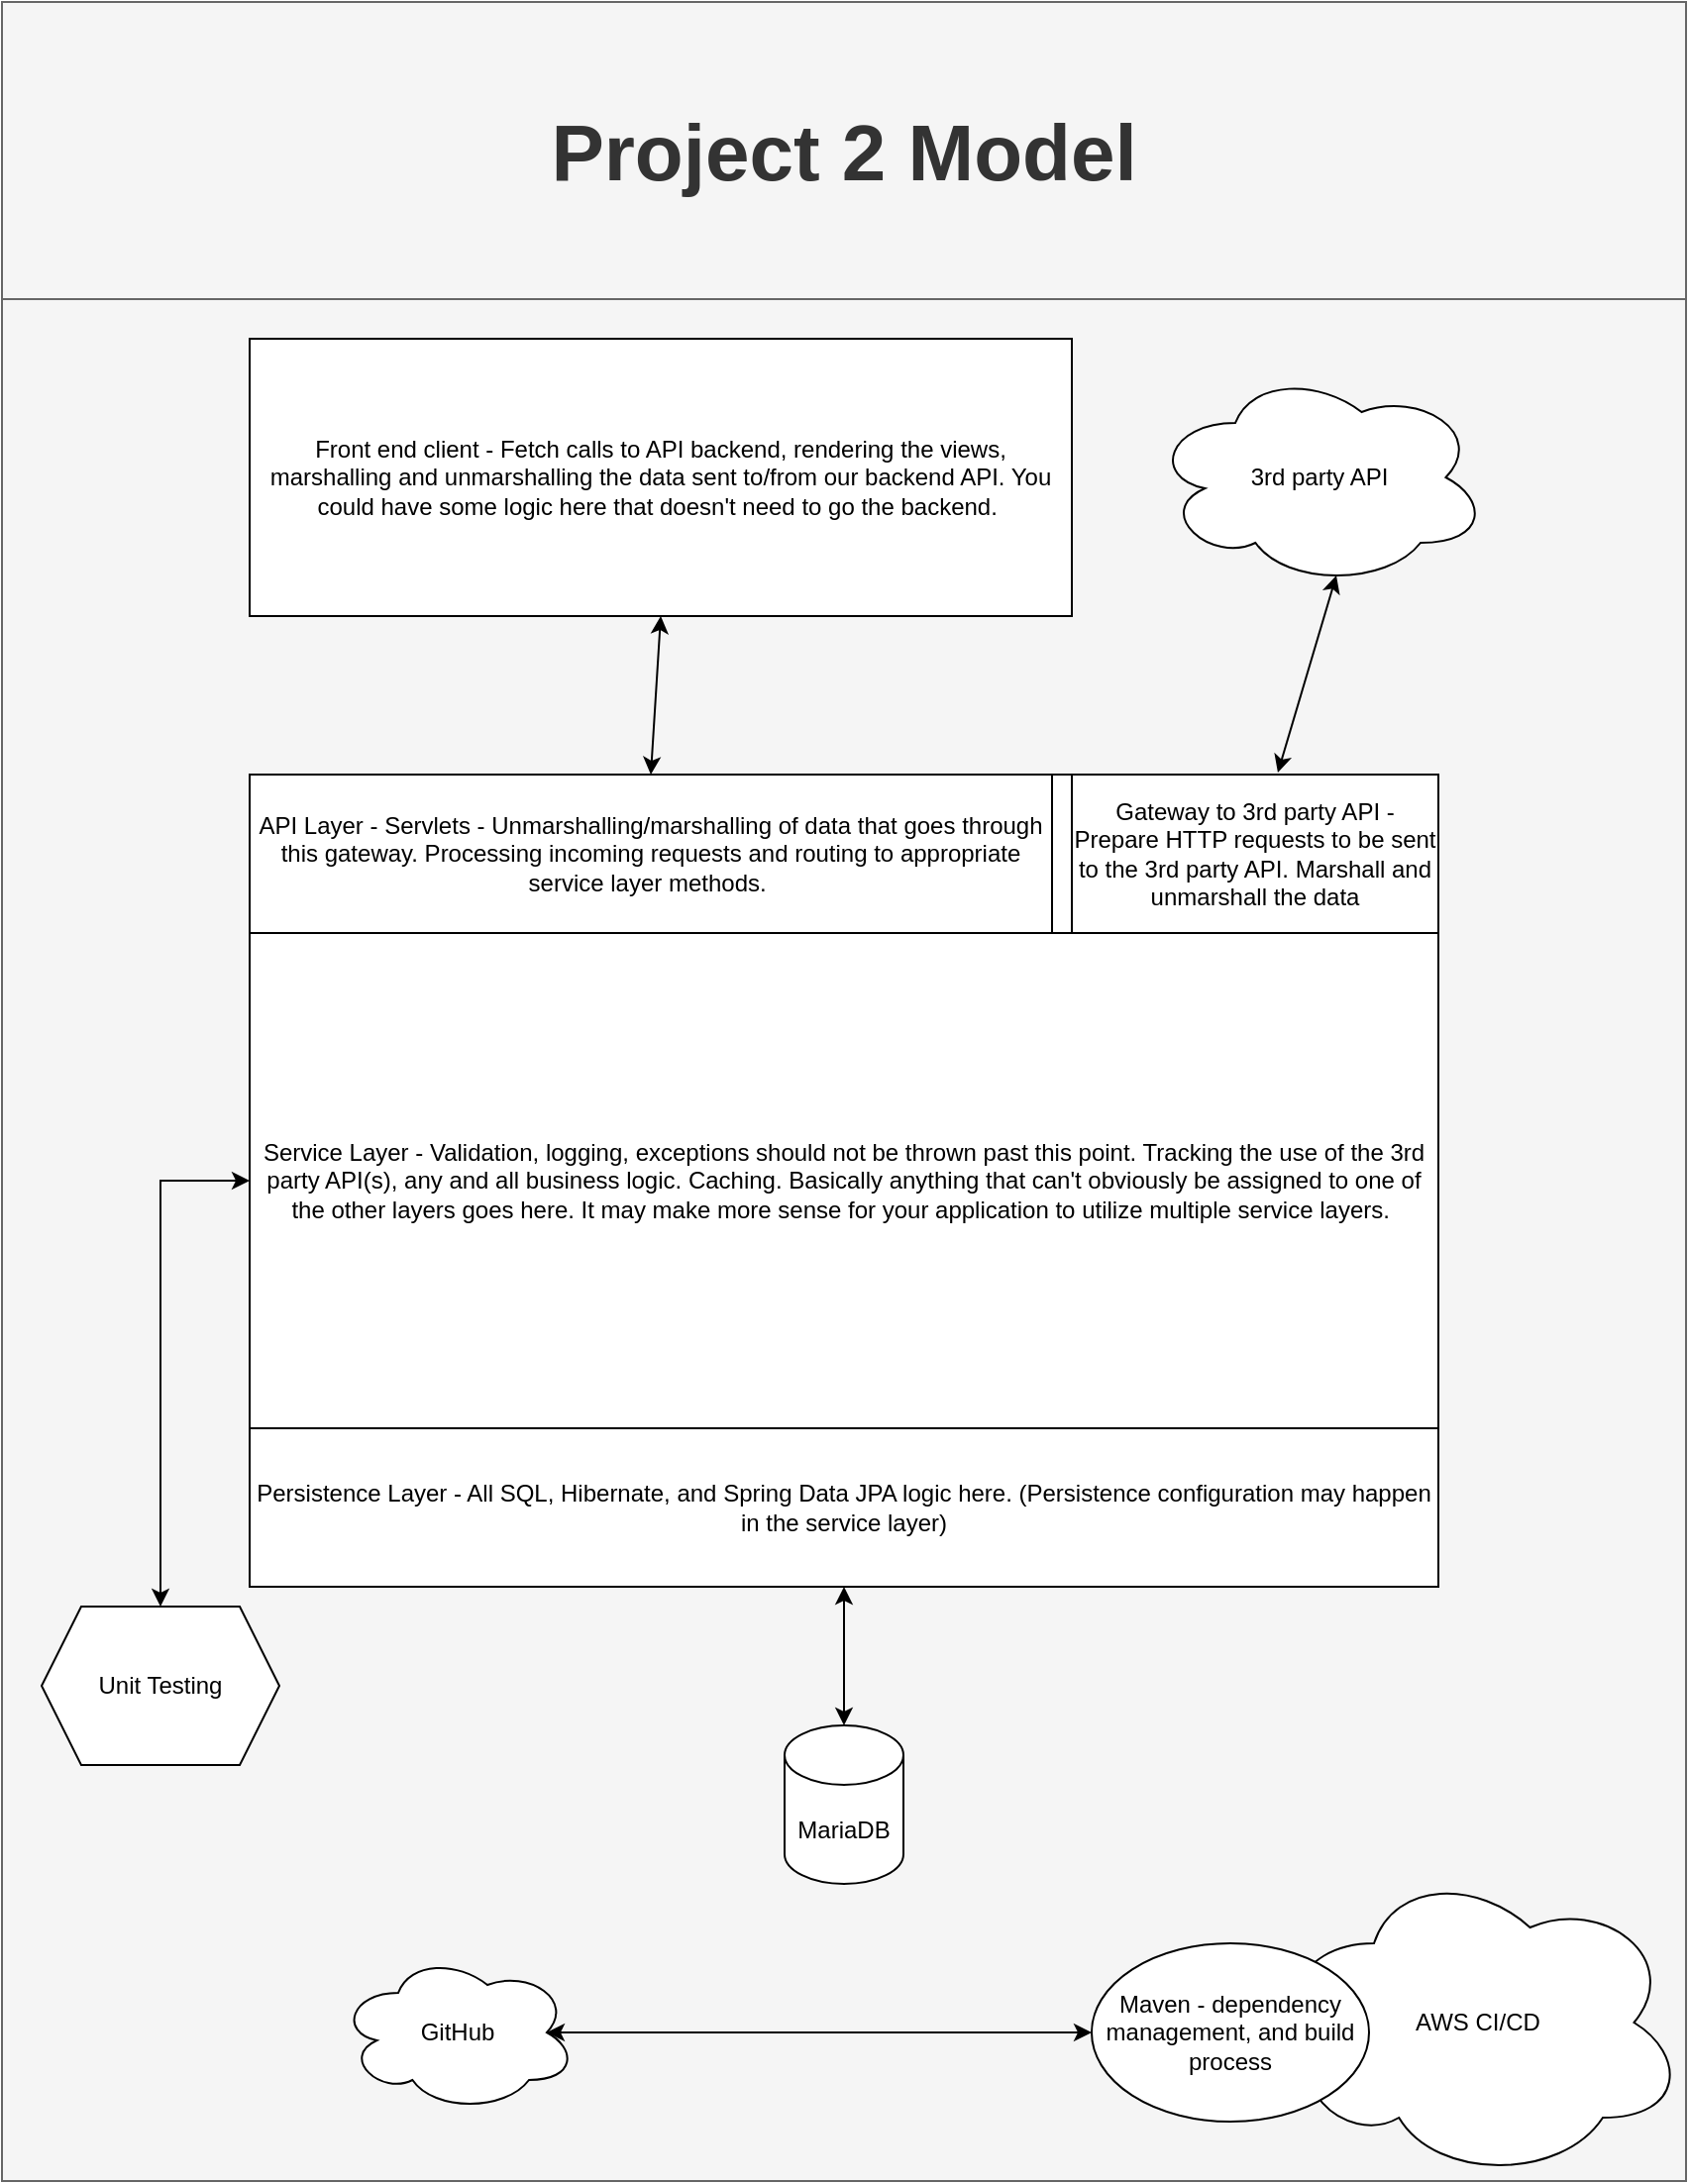 <mxfile version="15.5.1"><diagram id="hqw4YaFCkyrs0TbJMlBl" name="Page-1"><mxGraphModel dx="1422" dy="744" grid="1" gridSize="10" guides="1" tooltips="1" connect="1" arrows="1" fold="1" page="1" pageScale="1" pageWidth="850" pageHeight="1100" math="0" shadow="0"><root><mxCell id="0"/><mxCell id="1" parent="0"/><mxCell id="HIkDslWAVp41D-gA2My--28" value="" style="rounded=0;whiteSpace=wrap;html=1;fillColor=#f5f5f5;strokeColor=#666666;fontColor=#333333;" vertex="1" parent="1"><mxGeometry y="150" width="850" height="950" as="geometry"/></mxCell><mxCell id="HIkDslWAVp41D-gA2My--6" style="edgeStyle=orthogonalEdgeStyle;rounded=0;orthogonalLoop=1;jettySize=auto;html=1;startArrow=classic;startFill=1;" edge="1" parent="1" source="HIkDslWAVp41D-gA2My--2" target="HIkDslWAVp41D-gA2My--3"><mxGeometry relative="1" as="geometry"/></mxCell><mxCell id="HIkDslWAVp41D-gA2My--2" value="" style="rounded=0;whiteSpace=wrap;html=1;" vertex="1" parent="1"><mxGeometry x="125" y="390" width="600" height="410" as="geometry"/></mxCell><mxCell id="HIkDslWAVp41D-gA2My--3" value="MariaDB" style="shape=cylinder3;whiteSpace=wrap;html=1;boundedLbl=1;backgroundOutline=1;size=15;" vertex="1" parent="1"><mxGeometry x="395" y="870" width="60" height="80" as="geometry"/></mxCell><mxCell id="HIkDslWAVp41D-gA2My--4" value="Front end client - Fetch calls to API backend, rendering the views, marshalling and unmarshalling the data sent to/from our backend API. You could have some logic here that doesn't need to go the backend.&amp;nbsp;" style="rounded=0;whiteSpace=wrap;html=1;" vertex="1" parent="1"><mxGeometry x="125" y="170" width="415" height="140" as="geometry"/></mxCell><mxCell id="HIkDslWAVp41D-gA2My--9" value="Persistence Layer - All SQL, Hibernate, and Spring Data JPA logic here. (Persistence configuration may happen in the service layer)" style="rounded=0;whiteSpace=wrap;html=1;" vertex="1" parent="1"><mxGeometry x="125" y="720" width="600" height="80" as="geometry"/></mxCell><mxCell id="HIkDslWAVp41D-gA2My--10" value="API Layer - Servlets - Unmarshalling/marshalling of data that goes through this gateway. Processing incoming requests and routing to appropriate service layer methods.&amp;nbsp;" style="rounded=0;whiteSpace=wrap;html=1;" vertex="1" parent="1"><mxGeometry x="125" y="390" width="405" height="80" as="geometry"/></mxCell><mxCell id="HIkDslWAVp41D-gA2My--13" value="Service Layer - Validation, logging, exceptions should not be thrown past this point. Tracking the use of the 3rd party API(s), any and all business logic. Caching. Basically anything that can't obviously be assigned to one of the other layers goes here. It may make more sense for your application to utilize multiple service layers.&amp;nbsp;" style="rounded=0;whiteSpace=wrap;html=1;" vertex="1" parent="1"><mxGeometry x="125" y="470" width="600" height="250" as="geometry"/></mxCell><mxCell id="HIkDslWAVp41D-gA2My--15" value="Gateway to 3rd party API - Prepare HTTP requests to be sent to the 3rd party API. Marshall and unmarshall the data" style="rounded=0;whiteSpace=wrap;html=1;" vertex="1" parent="1"><mxGeometry x="540" y="390" width="185" height="80" as="geometry"/></mxCell><mxCell id="HIkDslWAVp41D-gA2My--16" value="" style="endArrow=classic;startArrow=classic;html=1;rounded=0;exitX=0.562;exitY=-0.012;exitDx=0;exitDy=0;exitPerimeter=0;entryX=0.55;entryY=0.95;entryDx=0;entryDy=0;entryPerimeter=0;" edge="1" parent="1" source="HIkDslWAVp41D-gA2My--15" target="HIkDslWAVp41D-gA2My--17"><mxGeometry width="50" height="50" relative="1" as="geometry"><mxPoint x="400" y="470" as="sourcePoint"/><mxPoint x="650" y="340" as="targetPoint"/></mxGeometry></mxCell><mxCell id="HIkDslWAVp41D-gA2My--17" value="3rd party API" style="ellipse;shape=cloud;whiteSpace=wrap;html=1;" vertex="1" parent="1"><mxGeometry x="580" y="185" width="170" height="110" as="geometry"/></mxCell><mxCell id="HIkDslWAVp41D-gA2My--18" value="" style="endArrow=classic;startArrow=classic;html=1;rounded=0;exitX=0.5;exitY=0;exitDx=0;exitDy=0;entryX=0.5;entryY=1;entryDx=0;entryDy=0;" edge="1" parent="1" source="HIkDslWAVp41D-gA2My--10" target="HIkDslWAVp41D-gA2My--4"><mxGeometry width="50" height="50" relative="1" as="geometry"><mxPoint x="400" y="470" as="sourcePoint"/><mxPoint x="450" y="420" as="targetPoint"/></mxGeometry></mxCell><mxCell id="HIkDslWAVp41D-gA2My--20" value="Unit Testing" style="shape=hexagon;perimeter=hexagonPerimeter2;whiteSpace=wrap;html=1;fixedSize=1;" vertex="1" parent="1"><mxGeometry x="20" y="810" width="120" height="80" as="geometry"/></mxCell><mxCell id="HIkDslWAVp41D-gA2My--21" value="" style="endArrow=classic;startArrow=classic;html=1;rounded=0;exitX=0.5;exitY=0;exitDx=0;exitDy=0;entryX=0;entryY=0.5;entryDx=0;entryDy=0;" edge="1" parent="1" source="HIkDslWAVp41D-gA2My--20" target="HIkDslWAVp41D-gA2My--13"><mxGeometry width="50" height="50" relative="1" as="geometry"><mxPoint x="400" y="670" as="sourcePoint"/><mxPoint x="450" y="620" as="targetPoint"/><Array as="points"><mxPoint x="80" y="595"/></Array></mxGeometry></mxCell><mxCell id="HIkDslWAVp41D-gA2My--22" value="AWS CI/CD" style="ellipse;shape=cloud;whiteSpace=wrap;html=1;" vertex="1" parent="1"><mxGeometry x="640" y="940" width="210" height="160" as="geometry"/></mxCell><mxCell id="HIkDslWAVp41D-gA2My--24" value="GitHub" style="ellipse;shape=cloud;whiteSpace=wrap;html=1;" vertex="1" parent="1"><mxGeometry x="170" y="985" width="120" height="80" as="geometry"/></mxCell><mxCell id="HIkDslWAVp41D-gA2My--25" value="" style="endArrow=classic;startArrow=classic;html=1;rounded=0;entryX=0.875;entryY=0.5;entryDx=0;entryDy=0;entryPerimeter=0;exitX=0;exitY=0.5;exitDx=0;exitDy=0;" edge="1" parent="1" source="HIkDslWAVp41D-gA2My--26" target="HIkDslWAVp41D-gA2My--24"><mxGeometry width="50" height="50" relative="1" as="geometry"><mxPoint x="500" y="1020" as="sourcePoint"/><mxPoint x="450" y="920" as="targetPoint"/></mxGeometry></mxCell><mxCell id="HIkDslWAVp41D-gA2My--26" value="Maven - dependency management, and build process" style="ellipse;whiteSpace=wrap;html=1;" vertex="1" parent="1"><mxGeometry x="550" y="980" width="140" height="90" as="geometry"/></mxCell><mxCell id="HIkDslWAVp41D-gA2My--29" value="&lt;b&gt;&lt;font style=&quot;font-size: 40px&quot;&gt;Project 2 Model&lt;/font&gt;&lt;/b&gt;" style="rounded=0;whiteSpace=wrap;html=1;fillColor=#f5f5f5;strokeColor=#666666;fontColor=#333333;" vertex="1" parent="1"><mxGeometry width="850" height="150" as="geometry"/></mxCell></root></mxGraphModel></diagram></mxfile>